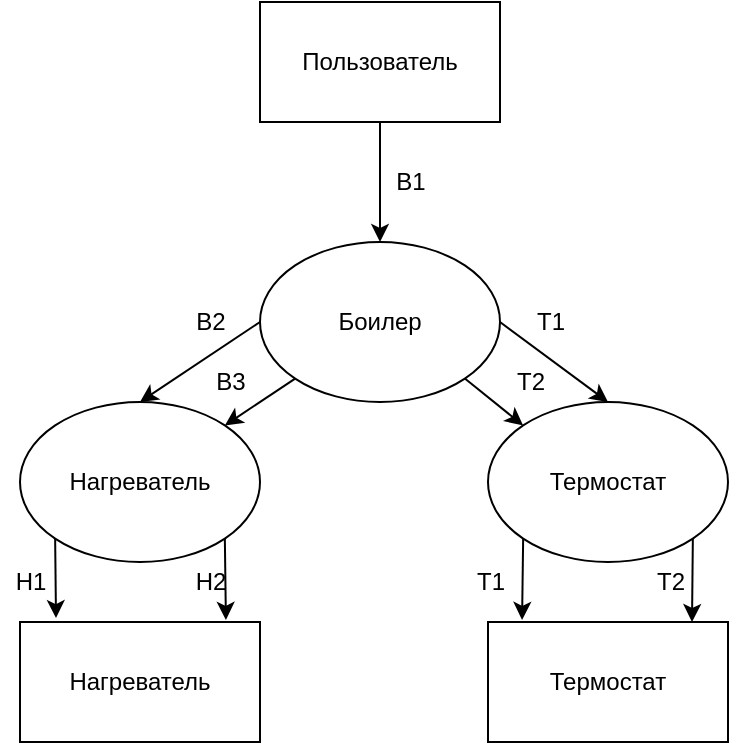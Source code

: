 <mxfile version="13.2.4" type="device"><diagram id="-Rop5klnBMcfGHJDqHqt" name="Page-1"><mxGraphModel dx="946" dy="703" grid="1" gridSize="10" guides="1" tooltips="1" connect="1" arrows="1" fold="1" page="1" pageScale="1" pageWidth="827" pageHeight="1169" math="0" shadow="0"><root><mxCell id="0"/><mxCell id="1" parent="0"/><mxCell id="DRKqfesKx79Y9Q_7aZNT-4" value="" style="edgeStyle=orthogonalEdgeStyle;rounded=0;orthogonalLoop=1;jettySize=auto;html=1;" edge="1" parent="1" source="DRKqfesKx79Y9Q_7aZNT-1" target="DRKqfesKx79Y9Q_7aZNT-3"><mxGeometry relative="1" as="geometry"/></mxCell><mxCell id="DRKqfesKx79Y9Q_7aZNT-1" value="Пользователь" style="rounded=0;whiteSpace=wrap;html=1;" vertex="1" parent="1"><mxGeometry x="180" y="60" width="120" height="60" as="geometry"/></mxCell><mxCell id="DRKqfesKx79Y9Q_7aZNT-7" style="rounded=0;orthogonalLoop=1;jettySize=auto;html=1;exitX=1;exitY=1;exitDx=0;exitDy=0;entryX=0;entryY=0;entryDx=0;entryDy=0;" edge="1" parent="1" source="DRKqfesKx79Y9Q_7aZNT-3" target="DRKqfesKx79Y9Q_7aZNT-5"><mxGeometry relative="1" as="geometry"/></mxCell><mxCell id="DRKqfesKx79Y9Q_7aZNT-8" style="edgeStyle=none;rounded=0;orthogonalLoop=1;jettySize=auto;html=1;exitX=1;exitY=0.5;exitDx=0;exitDy=0;entryX=0.5;entryY=0;entryDx=0;entryDy=0;" edge="1" parent="1" source="DRKqfesKx79Y9Q_7aZNT-3" target="DRKqfesKx79Y9Q_7aZNT-5"><mxGeometry relative="1" as="geometry"/></mxCell><mxCell id="DRKqfesKx79Y9Q_7aZNT-18" style="edgeStyle=none;rounded=0;orthogonalLoop=1;jettySize=auto;html=1;exitX=0;exitY=1;exitDx=0;exitDy=0;entryX=1;entryY=0;entryDx=0;entryDy=0;" edge="1" parent="1" source="DRKqfesKx79Y9Q_7aZNT-3" target="DRKqfesKx79Y9Q_7aZNT-6"><mxGeometry relative="1" as="geometry"/></mxCell><mxCell id="DRKqfesKx79Y9Q_7aZNT-19" style="edgeStyle=none;rounded=0;orthogonalLoop=1;jettySize=auto;html=1;exitX=0;exitY=0.5;exitDx=0;exitDy=0;entryX=0.5;entryY=0;entryDx=0;entryDy=0;" edge="1" parent="1" source="DRKqfesKx79Y9Q_7aZNT-3" target="DRKqfesKx79Y9Q_7aZNT-6"><mxGeometry relative="1" as="geometry"/></mxCell><mxCell id="DRKqfesKx79Y9Q_7aZNT-3" value="Боилер" style="ellipse;whiteSpace=wrap;html=1;" vertex="1" parent="1"><mxGeometry x="180" y="180" width="120" height="80" as="geometry"/></mxCell><mxCell id="DRKqfesKx79Y9Q_7aZNT-5" value="Термостат" style="ellipse;whiteSpace=wrap;html=1;" vertex="1" parent="1"><mxGeometry x="294" y="260" width="120" height="80" as="geometry"/></mxCell><mxCell id="DRKqfesKx79Y9Q_7aZNT-21" style="edgeStyle=none;rounded=0;orthogonalLoop=1;jettySize=auto;html=1;exitX=1;exitY=1;exitDx=0;exitDy=0;entryX=0.858;entryY=-0.017;entryDx=0;entryDy=0;entryPerimeter=0;" edge="1" parent="1" source="DRKqfesKx79Y9Q_7aZNT-6" target="DRKqfesKx79Y9Q_7aZNT-20"><mxGeometry relative="1" as="geometry"/></mxCell><mxCell id="DRKqfesKx79Y9Q_7aZNT-22" style="edgeStyle=none;rounded=0;orthogonalLoop=1;jettySize=auto;html=1;exitX=0;exitY=1;exitDx=0;exitDy=0;entryX=0.15;entryY=-0.033;entryDx=0;entryDy=0;entryPerimeter=0;" edge="1" parent="1" source="DRKqfesKx79Y9Q_7aZNT-6" target="DRKqfesKx79Y9Q_7aZNT-20"><mxGeometry relative="1" as="geometry"/></mxCell><mxCell id="DRKqfesKx79Y9Q_7aZNT-6" value="Нагреватель" style="ellipse;whiteSpace=wrap;html=1;" vertex="1" parent="1"><mxGeometry x="60" y="260" width="120" height="80" as="geometry"/></mxCell><mxCell id="DRKqfesKx79Y9Q_7aZNT-9" value="Термостат" style="rounded=0;whiteSpace=wrap;html=1;" vertex="1" parent="1"><mxGeometry x="294" y="370" width="120" height="60" as="geometry"/></mxCell><mxCell id="DRKqfesKx79Y9Q_7aZNT-14" value="" style="endArrow=classic;html=1;exitX=1;exitY=1;exitDx=0;exitDy=0;" edge="1" parent="1" source="DRKqfesKx79Y9Q_7aZNT-5"><mxGeometry width="50" height="50" relative="1" as="geometry"><mxPoint x="390" y="390" as="sourcePoint"/><mxPoint x="396" y="370" as="targetPoint"/></mxGeometry></mxCell><mxCell id="DRKqfesKx79Y9Q_7aZNT-15" value="" style="endArrow=classic;html=1;exitX=0;exitY=1;exitDx=0;exitDy=0;entryX=0.142;entryY=-0.017;entryDx=0;entryDy=0;entryPerimeter=0;" edge="1" parent="1" source="DRKqfesKx79Y9Q_7aZNT-5" target="DRKqfesKx79Y9Q_7aZNT-9"><mxGeometry width="50" height="50" relative="1" as="geometry"><mxPoint x="390" y="390" as="sourcePoint"/><mxPoint x="440" y="340" as="targetPoint"/></mxGeometry></mxCell><mxCell id="DRKqfesKx79Y9Q_7aZNT-16" value="T1" style="text;html=1;align=center;verticalAlign=middle;resizable=0;points=[];autosize=1;" vertex="1" parent="1"><mxGeometry x="280" y="340" width="30" height="20" as="geometry"/></mxCell><mxCell id="DRKqfesKx79Y9Q_7aZNT-17" value="T2" style="text;html=1;align=center;verticalAlign=middle;resizable=0;points=[];autosize=1;" vertex="1" parent="1"><mxGeometry x="370" y="340" width="30" height="20" as="geometry"/></mxCell><mxCell id="DRKqfesKx79Y9Q_7aZNT-20" value="Нагреватель" style="rounded=0;whiteSpace=wrap;html=1;" vertex="1" parent="1"><mxGeometry x="60" y="370" width="120" height="60" as="geometry"/></mxCell><mxCell id="DRKqfesKx79Y9Q_7aZNT-23" value="H2" style="text;html=1;align=center;verticalAlign=middle;resizable=0;points=[];autosize=1;" vertex="1" parent="1"><mxGeometry x="140" y="340" width="30" height="20" as="geometry"/></mxCell><mxCell id="DRKqfesKx79Y9Q_7aZNT-24" value="H1" style="text;html=1;align=center;verticalAlign=middle;resizable=0;points=[];autosize=1;" vertex="1" parent="1"><mxGeometry x="50" y="340" width="30" height="20" as="geometry"/></mxCell><mxCell id="DRKqfesKx79Y9Q_7aZNT-25" value="B2" style="text;html=1;align=center;verticalAlign=middle;resizable=0;points=[];autosize=1;" vertex="1" parent="1"><mxGeometry x="140" y="210" width="30" height="20" as="geometry"/></mxCell><mxCell id="DRKqfesKx79Y9Q_7aZNT-26" value="B3" style="text;html=1;align=center;verticalAlign=middle;resizable=0;points=[];autosize=1;" vertex="1" parent="1"><mxGeometry x="150" y="240" width="30" height="20" as="geometry"/></mxCell><mxCell id="DRKqfesKx79Y9Q_7aZNT-27" value="T1" style="text;html=1;align=center;verticalAlign=middle;resizable=0;points=[];autosize=1;" vertex="1" parent="1"><mxGeometry x="310" y="210" width="30" height="20" as="geometry"/></mxCell><mxCell id="DRKqfesKx79Y9Q_7aZNT-28" value="T2" style="text;html=1;align=center;verticalAlign=middle;resizable=0;points=[];autosize=1;" vertex="1" parent="1"><mxGeometry x="300" y="240" width="30" height="20" as="geometry"/></mxCell><mxCell id="DRKqfesKx79Y9Q_7aZNT-29" value="B1" style="text;html=1;align=center;verticalAlign=middle;resizable=0;points=[];autosize=1;" vertex="1" parent="1"><mxGeometry x="240" y="140" width="30" height="20" as="geometry"/></mxCell></root></mxGraphModel></diagram></mxfile>